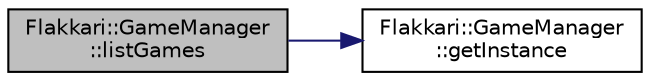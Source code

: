digraph "Flakkari::GameManager::listGames"
{
 // LATEX_PDF_SIZE
  edge [fontname="Helvetica",fontsize="10",labelfontname="Helvetica",labelfontsize="10"];
  node [fontname="Helvetica",fontsize="10",shape=record];
  rankdir="LR";
  Node1 [label="Flakkari::GameManager\l::listGames",height=0.2,width=0.4,color="black", fillcolor="grey75", style="filled", fontcolor="black",tooltip="List all games present in the GameManager."];
  Node1 -> Node2 [color="midnightblue",fontsize="10",style="solid",fontname="Helvetica"];
  Node2 [label="Flakkari::GameManager\l::getInstance",height=0.2,width=0.4,color="black", fillcolor="white", style="filled",URL="$dc/de7/classFlakkari_1_1GameManager.html#a4eb7c41e03153d93e20ada9f76bbf22c",tooltip="Get the instance of the GameManager."];
}
